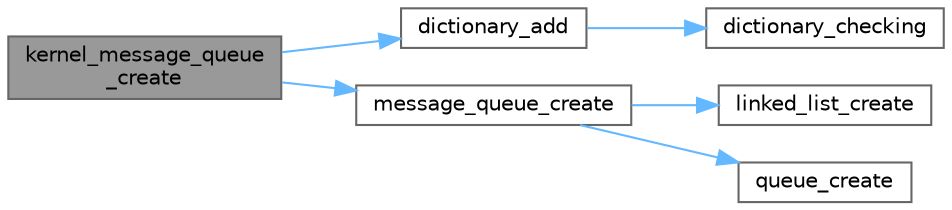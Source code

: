 digraph "kernel_message_queue_create"
{
 // LATEX_PDF_SIZE
  bgcolor="transparent";
  edge [fontname=Helvetica,fontsize=10,labelfontname=Helvetica,labelfontsize=10];
  node [fontname=Helvetica,fontsize=10,shape=box,height=0.2,width=0.4];
  rankdir="LR";
  Node1 [id="Node000001",label="kernel_message_queue\l_create",height=0.2,width=0.4,color="gray40", fillcolor="grey60", style="filled", fontcolor="black",tooltip=" "];
  Node1 -> Node2 [id="edge1_Node000001_Node000002",color="steelblue1",style="solid",tooltip=" "];
  Node2 [id="Node000002",label="dictionary_add",height=0.2,width=0.4,color="grey40", fillcolor="white", style="filled",URL="$dictionary_8c.html#a321141b73f775285802b071d56828758",tooltip="Adds or overwrites an entry to the dictionary."];
  Node2 -> Node3 [id="edge2_Node000002_Node000003",color="steelblue1",style="solid",tooltip=" "];
  Node3 [id="Node000003",label="dictionary_checking",height=0.2,width=0.4,color="grey40", fillcolor="white", style="filled",URL="$dictionary_8c.html#a9dca73eba5d9f022498c8e272bdd8967",tooltip=" "];
  Node1 -> Node4 [id="edge3_Node000001_Node000004",color="steelblue1",style="solid",tooltip=" "];
  Node4 [id="Node000004",label="message_queue_create",height=0.2,width=0.4,color="grey40", fillcolor="white", style="filled",URL="$message__queue_8c.html#a71e472183f9f7cb429afc3de4acc5549",tooltip="Creates a message queue by its size, expected element size, id and name."];
  Node4 -> Node5 [id="edge4_Node000004_Node000005",color="steelblue1",style="solid",tooltip=" "];
  Node5 [id="Node000005",label="linked_list_create",height=0.2,width=0.4,color="grey40", fillcolor="white", style="filled",URL="$linked__list_8c.html#a74b0fafdf03170db2141f56359e3d84b",tooltip="Creates an empty linked list with no elements."];
  Node4 -> Node6 [id="edge5_Node000004_Node000006",color="steelblue1",style="solid",tooltip=" "];
  Node6 [id="Node000006",label="queue_create",height=0.2,width=0.4,color="grey40", fillcolor="white", style="filled",URL="$queue_8c.html#a5b073bfe6fc756f7bc64372cf9f44a9e",tooltip="Creates a queue by its size and expected element size."];
}
